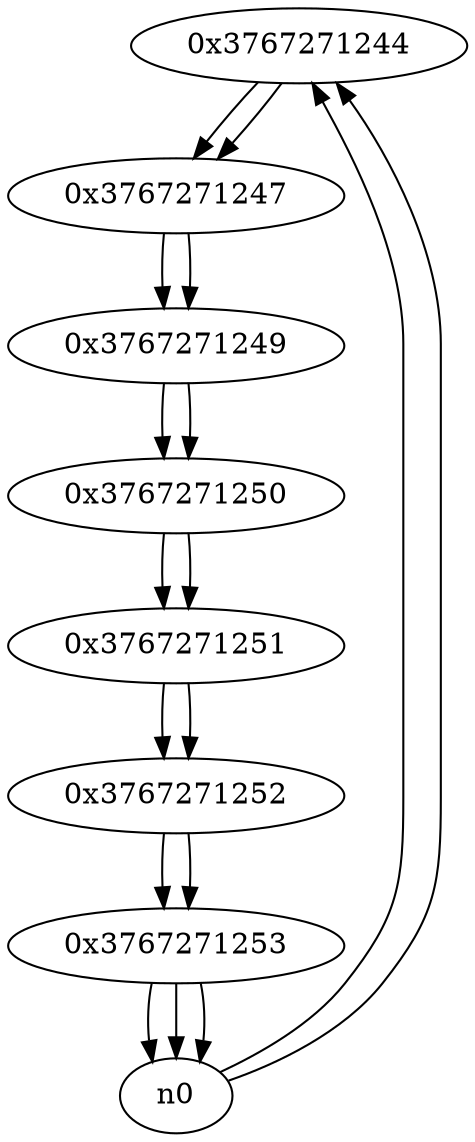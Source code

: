 digraph G{
/* nodes */
  n1 [label="0x3767271244"]
  n2 [label="0x3767271247"]
  n3 [label="0x3767271249"]
  n4 [label="0x3767271250"]
  n5 [label="0x3767271251"]
  n6 [label="0x3767271252"]
  n7 [label="0x3767271253"]
/* edges */
n1 -> n2;
n0 -> n1;
n0 -> n1;
n2 -> n3;
n1 -> n2;
n3 -> n4;
n2 -> n3;
n4 -> n5;
n3 -> n4;
n5 -> n6;
n4 -> n5;
n6 -> n7;
n5 -> n6;
n7 -> n0;
n7 -> n0;
n7 -> n0;
n6 -> n7;
}
